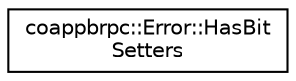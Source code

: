 digraph "Graphical Class Hierarchy"
{
  edge [fontname="Helvetica",fontsize="10",labelfontname="Helvetica",labelfontsize="10"];
  node [fontname="Helvetica",fontsize="10",shape=record];
  rankdir="LR";
  Node0 [label="coappbrpc::Error::HasBit\lSetters",height=0.2,width=0.4,color="black", fillcolor="white", style="filled",URL="$classcoappbrpc_1_1Error_1_1HasBitSetters.html"];
}
